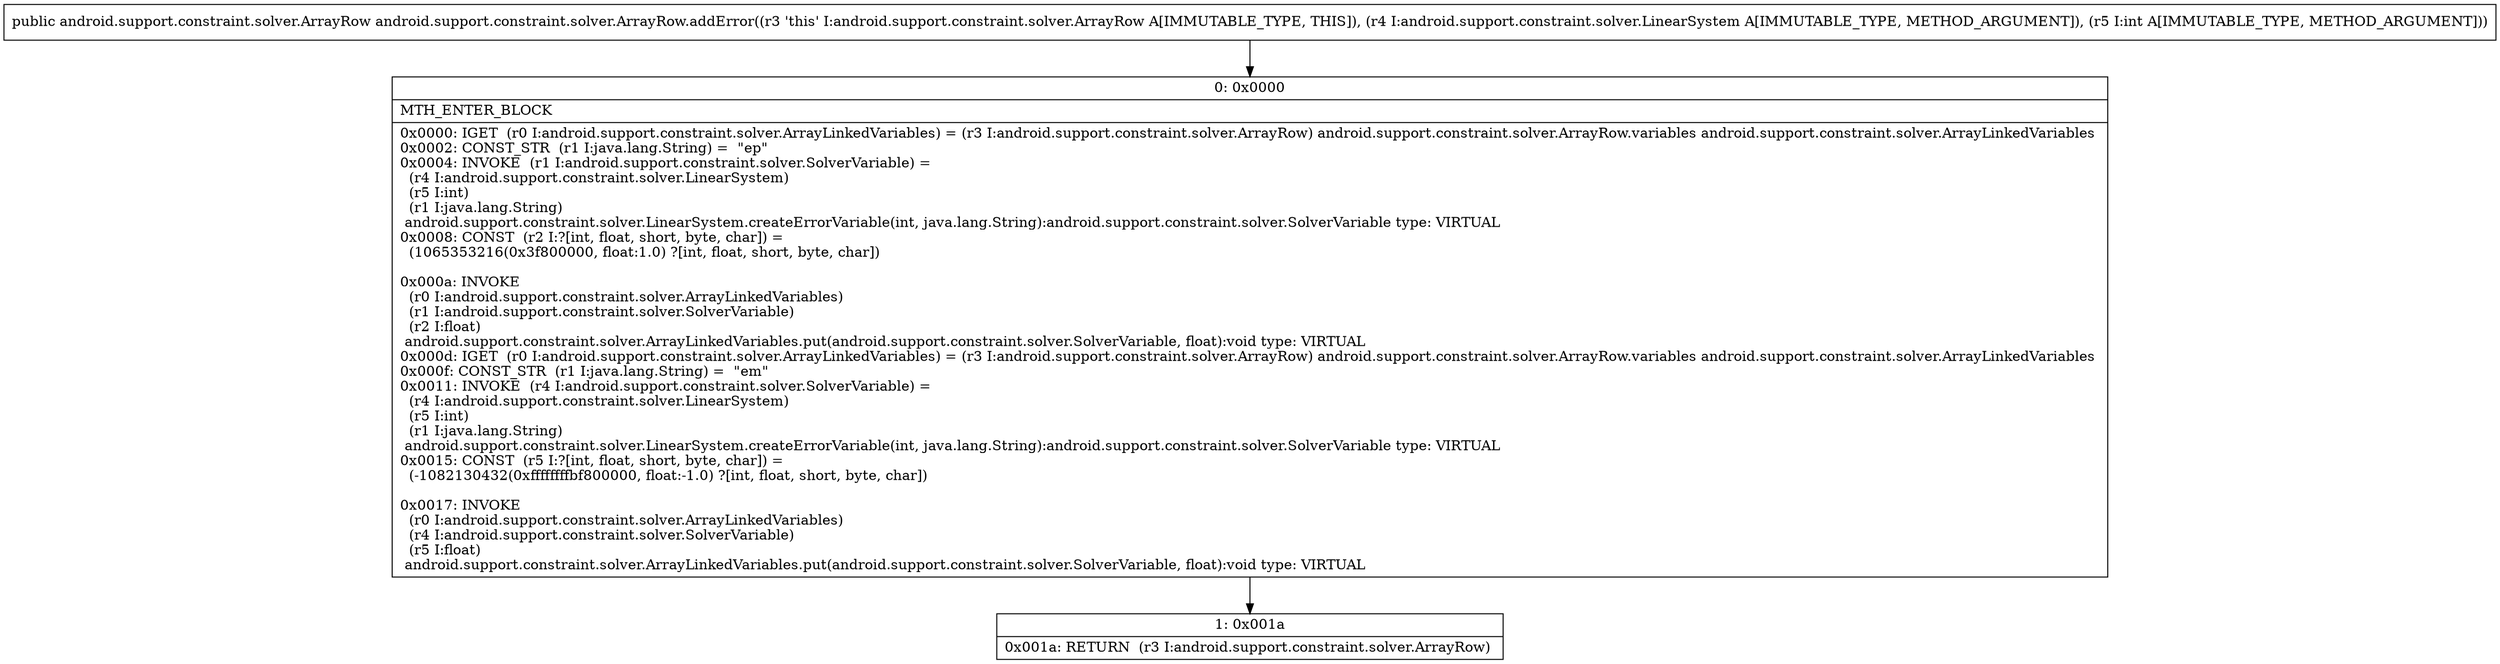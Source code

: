 digraph "CFG forandroid.support.constraint.solver.ArrayRow.addError(Landroid\/support\/constraint\/solver\/LinearSystem;I)Landroid\/support\/constraint\/solver\/ArrayRow;" {
Node_0 [shape=record,label="{0\:\ 0x0000|MTH_ENTER_BLOCK\l|0x0000: IGET  (r0 I:android.support.constraint.solver.ArrayLinkedVariables) = (r3 I:android.support.constraint.solver.ArrayRow) android.support.constraint.solver.ArrayRow.variables android.support.constraint.solver.ArrayLinkedVariables \l0x0002: CONST_STR  (r1 I:java.lang.String) =  \"ep\" \l0x0004: INVOKE  (r1 I:android.support.constraint.solver.SolverVariable) = \l  (r4 I:android.support.constraint.solver.LinearSystem)\l  (r5 I:int)\l  (r1 I:java.lang.String)\l android.support.constraint.solver.LinearSystem.createErrorVariable(int, java.lang.String):android.support.constraint.solver.SolverVariable type: VIRTUAL \l0x0008: CONST  (r2 I:?[int, float, short, byte, char]) = \l  (1065353216(0x3f800000, float:1.0) ?[int, float, short, byte, char])\l \l0x000a: INVOKE  \l  (r0 I:android.support.constraint.solver.ArrayLinkedVariables)\l  (r1 I:android.support.constraint.solver.SolverVariable)\l  (r2 I:float)\l android.support.constraint.solver.ArrayLinkedVariables.put(android.support.constraint.solver.SolverVariable, float):void type: VIRTUAL \l0x000d: IGET  (r0 I:android.support.constraint.solver.ArrayLinkedVariables) = (r3 I:android.support.constraint.solver.ArrayRow) android.support.constraint.solver.ArrayRow.variables android.support.constraint.solver.ArrayLinkedVariables \l0x000f: CONST_STR  (r1 I:java.lang.String) =  \"em\" \l0x0011: INVOKE  (r4 I:android.support.constraint.solver.SolverVariable) = \l  (r4 I:android.support.constraint.solver.LinearSystem)\l  (r5 I:int)\l  (r1 I:java.lang.String)\l android.support.constraint.solver.LinearSystem.createErrorVariable(int, java.lang.String):android.support.constraint.solver.SolverVariable type: VIRTUAL \l0x0015: CONST  (r5 I:?[int, float, short, byte, char]) = \l  (\-1082130432(0xffffffffbf800000, float:\-1.0) ?[int, float, short, byte, char])\l \l0x0017: INVOKE  \l  (r0 I:android.support.constraint.solver.ArrayLinkedVariables)\l  (r4 I:android.support.constraint.solver.SolverVariable)\l  (r5 I:float)\l android.support.constraint.solver.ArrayLinkedVariables.put(android.support.constraint.solver.SolverVariable, float):void type: VIRTUAL \l}"];
Node_1 [shape=record,label="{1\:\ 0x001a|0x001a: RETURN  (r3 I:android.support.constraint.solver.ArrayRow) \l}"];
MethodNode[shape=record,label="{public android.support.constraint.solver.ArrayRow android.support.constraint.solver.ArrayRow.addError((r3 'this' I:android.support.constraint.solver.ArrayRow A[IMMUTABLE_TYPE, THIS]), (r4 I:android.support.constraint.solver.LinearSystem A[IMMUTABLE_TYPE, METHOD_ARGUMENT]), (r5 I:int A[IMMUTABLE_TYPE, METHOD_ARGUMENT])) }"];
MethodNode -> Node_0;
Node_0 -> Node_1;
}

